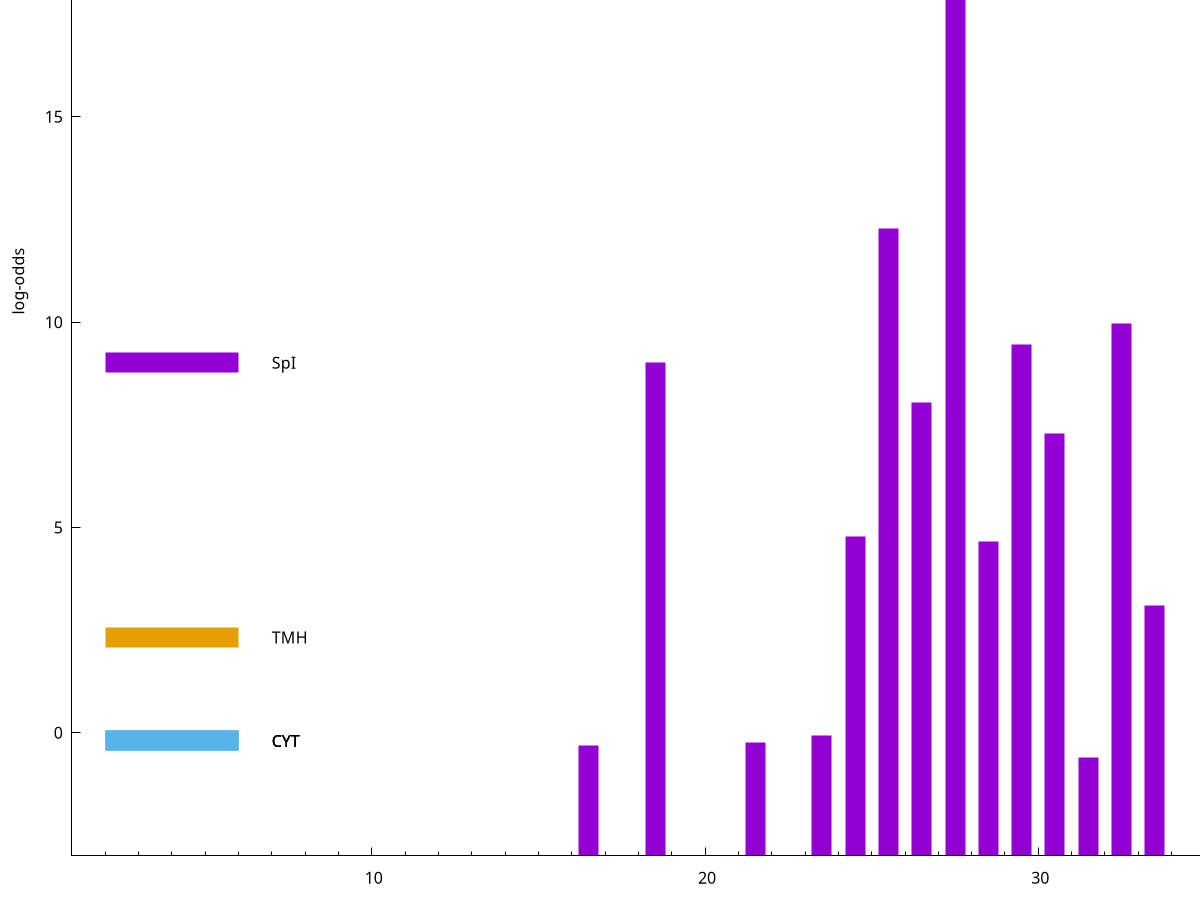 set title "LipoP predictions for SRR4017849.gff"
set size 2., 1.4
set xrange [1:70] 
set mxtics 10
set yrange [-3:25]
set y2range [0:28]
set ylabel "log-odds"
set term postscript eps color solid "Helvetica" 30
set output "SRR4017849.gff112.eps"
set arrow from 2,19.2612 to 6,19.2612 nohead lt 1 lw 20
set label "SpI" at 7,19.2612
set arrow from 2,9.01119 to 6,9.01119 nohead lt 1 lw 20
set label "SpI" at 7,9.01119
set arrow from 2,2.31779 to 6,2.31779 nohead lt 4 lw 20
set label "TMH" at 7,2.31779
set arrow from 2,-0.200913 to 6,-0.200913 nohead lt 3 lw 20
set label "CYT" at 7,-0.200913
set arrow from 2,-0.200913 to 6,-0.200913 nohead lt 3 lw 20
set label "CYT" at 7,-0.200913
set arrow from 2,-0.200913 to 6,-0.200913 nohead lt 3 lw 20
set label "CYT" at 7,-0.200913
set arrow from 2,19.2612 to 6,19.2612 nohead lt 1 lw 20
set label "SpI" at 7,19.2612
# NOTE: The scores below are the log-odds scores with the threshold
# NOTE: subtracted (a hack to make gnuplot make the histogram all
# NOTE: look nice).
plot "-" axes x1y2 title "" with impulses lt 1 lw 20
27.500000 22.244600
25.500000 15.289000
32.500000 12.967450
29.500000 12.452950
18.500000 12.008270
26.500000 11.033090
30.500000 10.288950
24.500000 7.779680
28.500000 7.659590
33.500000 6.099220
23.500000 2.933771
21.500000 2.769520
16.500000 2.691005
31.500000 2.403406
e
exit
